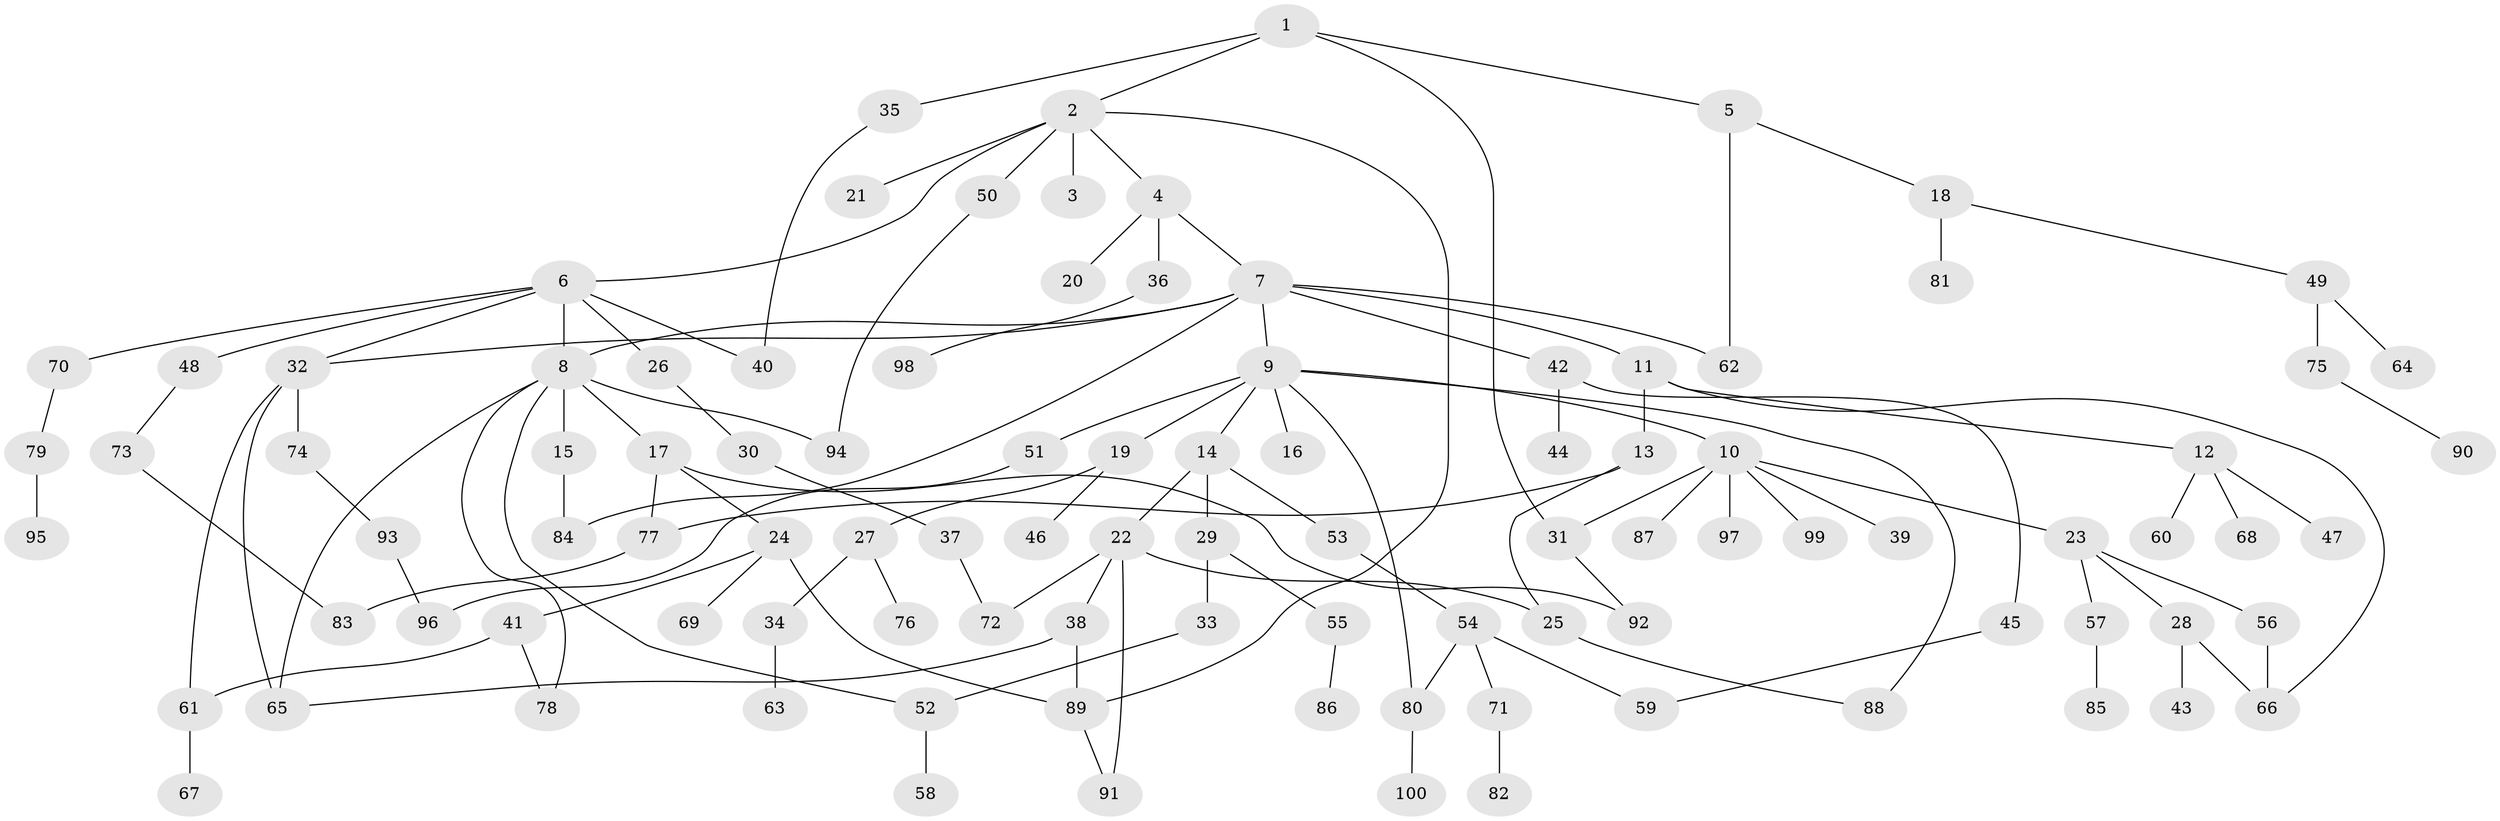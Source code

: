 // Generated by graph-tools (version 1.1) at 2025/11/02/21/25 10:11:06]
// undirected, 100 vertices, 125 edges
graph export_dot {
graph [start="1"]
  node [color=gray90,style=filled];
  1;
  2;
  3;
  4;
  5;
  6;
  7;
  8;
  9;
  10;
  11;
  12;
  13;
  14;
  15;
  16;
  17;
  18;
  19;
  20;
  21;
  22;
  23;
  24;
  25;
  26;
  27;
  28;
  29;
  30;
  31;
  32;
  33;
  34;
  35;
  36;
  37;
  38;
  39;
  40;
  41;
  42;
  43;
  44;
  45;
  46;
  47;
  48;
  49;
  50;
  51;
  52;
  53;
  54;
  55;
  56;
  57;
  58;
  59;
  60;
  61;
  62;
  63;
  64;
  65;
  66;
  67;
  68;
  69;
  70;
  71;
  72;
  73;
  74;
  75;
  76;
  77;
  78;
  79;
  80;
  81;
  82;
  83;
  84;
  85;
  86;
  87;
  88;
  89;
  90;
  91;
  92;
  93;
  94;
  95;
  96;
  97;
  98;
  99;
  100;
  1 -- 2;
  1 -- 5;
  1 -- 31;
  1 -- 35;
  2 -- 3;
  2 -- 4;
  2 -- 6;
  2 -- 21;
  2 -- 50;
  2 -- 89;
  4 -- 7;
  4 -- 20;
  4 -- 36;
  5 -- 18;
  5 -- 62;
  6 -- 8;
  6 -- 26;
  6 -- 32;
  6 -- 48;
  6 -- 70;
  6 -- 40;
  7 -- 9;
  7 -- 11;
  7 -- 42;
  7 -- 84;
  7 -- 32;
  7 -- 62;
  7 -- 8;
  8 -- 15;
  8 -- 17;
  8 -- 52;
  8 -- 78;
  8 -- 65;
  8 -- 94;
  9 -- 10;
  9 -- 14;
  9 -- 16;
  9 -- 19;
  9 -- 51;
  9 -- 80;
  9 -- 88;
  10 -- 23;
  10 -- 39;
  10 -- 87;
  10 -- 97;
  10 -- 99;
  10 -- 31;
  11 -- 12;
  11 -- 13;
  11 -- 66;
  12 -- 47;
  12 -- 60;
  12 -- 68;
  13 -- 77;
  13 -- 25;
  14 -- 22;
  14 -- 29;
  14 -- 53;
  15 -- 84;
  17 -- 24;
  17 -- 92;
  17 -- 77;
  18 -- 49;
  18 -- 81;
  19 -- 27;
  19 -- 46;
  22 -- 25;
  22 -- 38;
  22 -- 72;
  22 -- 91;
  23 -- 28;
  23 -- 56;
  23 -- 57;
  24 -- 41;
  24 -- 69;
  24 -- 89;
  25 -- 88;
  26 -- 30;
  27 -- 34;
  27 -- 76;
  28 -- 43;
  28 -- 66;
  29 -- 33;
  29 -- 55;
  30 -- 37;
  31 -- 92;
  32 -- 61;
  32 -- 74;
  32 -- 65;
  33 -- 52;
  34 -- 63;
  35 -- 40;
  36 -- 98;
  37 -- 72;
  38 -- 65;
  38 -- 89;
  41 -- 78;
  41 -- 61;
  42 -- 44;
  42 -- 45;
  45 -- 59;
  48 -- 73;
  49 -- 64;
  49 -- 75;
  50 -- 94;
  51 -- 96;
  52 -- 58;
  53 -- 54;
  54 -- 71;
  54 -- 80;
  54 -- 59;
  55 -- 86;
  56 -- 66;
  57 -- 85;
  61 -- 67;
  70 -- 79;
  71 -- 82;
  73 -- 83;
  74 -- 93;
  75 -- 90;
  77 -- 83;
  79 -- 95;
  80 -- 100;
  89 -- 91;
  93 -- 96;
}
